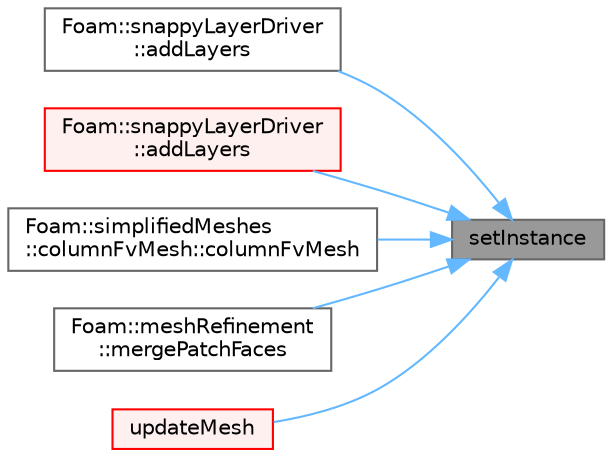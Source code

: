 digraph "setInstance"
{
 // LATEX_PDF_SIZE
  bgcolor="transparent";
  edge [fontname=Helvetica,fontsize=10,labelfontname=Helvetica,labelfontsize=10];
  node [fontname=Helvetica,fontsize=10,shape=box,height=0.2,width=0.4];
  rankdir="RL";
  Node1 [id="Node000001",label="setInstance",height=0.2,width=0.4,color="gray40", fillcolor="grey60", style="filled", fontcolor="black",tooltip=" "];
  Node1 -> Node2 [id="edge1_Node000001_Node000002",dir="back",color="steelblue1",style="solid",tooltip=" "];
  Node2 [id="Node000002",label="Foam::snappyLayerDriver\l::addLayers",height=0.2,width=0.4,color="grey40", fillcolor="white", style="filled",URL="$classFoam_1_1snappyLayerDriver.html#a2654851d1ffedc26e8ff1424f7097ba6",tooltip=" "];
  Node1 -> Node3 [id="edge2_Node000001_Node000003",dir="back",color="steelblue1",style="solid",tooltip=" "];
  Node3 [id="Node000003",label="Foam::snappyLayerDriver\l::addLayers",height=0.2,width=0.4,color="red", fillcolor="#FFF0F0", style="filled",URL="$classFoam_1_1snappyLayerDriver.html#a763fdd4af75939b41f923967cbc004af",tooltip=" "];
  Node1 -> Node5 [id="edge3_Node000001_Node000005",dir="back",color="steelblue1",style="solid",tooltip=" "];
  Node5 [id="Node000005",label="Foam::simplifiedMeshes\l::columnFvMesh::columnFvMesh",height=0.2,width=0.4,color="grey40", fillcolor="white", style="filled",URL="$classFoam_1_1simplifiedMeshes_1_1columnFvMesh.html#a51b371137b732588bbaaedd1d9444ab4",tooltip=" "];
  Node1 -> Node6 [id="edge4_Node000001_Node000006",dir="back",color="steelblue1",style="solid",tooltip=" "];
  Node6 [id="Node000006",label="Foam::meshRefinement\l::mergePatchFaces",height=0.2,width=0.4,color="grey40", fillcolor="white", style="filled",URL="$classFoam_1_1meshRefinement.html#a8a78f1f33f714c4c8ccc1f77423ec0a3",tooltip=" "];
  Node1 -> Node7 [id="edge5_Node000001_Node000007",dir="back",color="steelblue1",style="solid",tooltip=" "];
  Node7 [id="Node000007",label="updateMesh",height=0.2,width=0.4,color="red", fillcolor="#FFF0F0", style="filled",URL="$classFoam_1_1polyMesh.html#a9c8cde0b192708d622d874f8cc2df66d",tooltip=" "];
}
